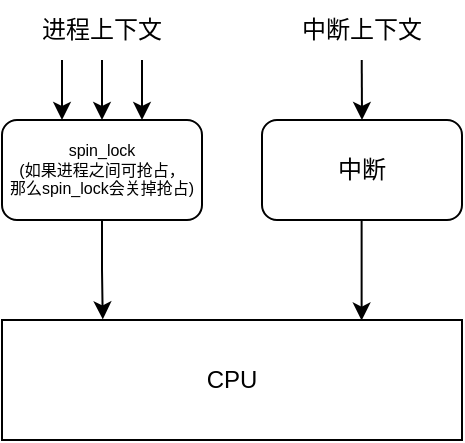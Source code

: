 <mxfile version="24.8.4">
  <diagram name="第 1 页" id="HuRX4ZUr7mlgv9a4Pmu_">
    <mxGraphModel dx="574" dy="318" grid="1" gridSize="10" guides="1" tooltips="1" connect="1" arrows="1" fold="1" page="1" pageScale="1" pageWidth="827" pageHeight="1169" math="0" shadow="0">
      <root>
        <mxCell id="0" />
        <mxCell id="1" parent="0" />
        <mxCell id="kbtzfBk0J4lA9IpavELv-2" value="CPU" style="rounded=0;whiteSpace=wrap;html=1;" vertex="1" parent="1">
          <mxGeometry x="310" y="550" width="230" height="60" as="geometry" />
        </mxCell>
        <mxCell id="kbtzfBk0J4lA9IpavELv-3" value="spin_lock&lt;div style=&quot;font-size: 8px;&quot;&gt;(如果进程之间可抢占，&lt;/div&gt;&lt;div style=&quot;font-size: 8px;&quot;&gt;那么spin_lock会关掉抢占)&lt;/div&gt;" style="rounded=1;whiteSpace=wrap;html=1;fontSize=8;" vertex="1" parent="1">
          <mxGeometry x="310" y="450" width="100" height="50" as="geometry" />
        </mxCell>
        <mxCell id="kbtzfBk0J4lA9IpavELv-4" value="" style="endArrow=classic;html=1;rounded=0;entryX=0.5;entryY=0;entryDx=0;entryDy=0;" edge="1" parent="1" target="kbtzfBk0J4lA9IpavELv-3">
          <mxGeometry width="50" height="50" relative="1" as="geometry">
            <mxPoint x="360" y="420" as="sourcePoint" />
            <mxPoint x="400" y="520" as="targetPoint" />
          </mxGeometry>
        </mxCell>
        <mxCell id="kbtzfBk0J4lA9IpavELv-8" style="edgeStyle=orthogonalEdgeStyle;rounded=0;orthogonalLoop=1;jettySize=auto;html=1;exitX=0.5;exitY=1;exitDx=0;exitDy=0;entryX=0.219;entryY=-0.005;entryDx=0;entryDy=0;entryPerimeter=0;" edge="1" parent="1" source="kbtzfBk0J4lA9IpavELv-3" target="kbtzfBk0J4lA9IpavELv-2">
          <mxGeometry relative="1" as="geometry" />
        </mxCell>
        <mxCell id="kbtzfBk0J4lA9IpavELv-9" value="中断" style="rounded=1;whiteSpace=wrap;html=1;" vertex="1" parent="1">
          <mxGeometry x="440" y="450" width="100" height="50" as="geometry" />
        </mxCell>
        <mxCell id="kbtzfBk0J4lA9IpavELv-11" style="edgeStyle=orthogonalEdgeStyle;rounded=0;orthogonalLoop=1;jettySize=auto;html=1;exitX=0.5;exitY=1;exitDx=0;exitDy=0;entryX=0.219;entryY=-0.005;entryDx=0;entryDy=0;entryPerimeter=0;" edge="1" parent="1">
          <mxGeometry relative="1" as="geometry">
            <mxPoint x="489.81" y="500.3" as="sourcePoint" />
            <mxPoint x="489.81" y="550.3" as="targetPoint" />
          </mxGeometry>
        </mxCell>
        <mxCell id="kbtzfBk0J4lA9IpavELv-12" value="" style="endArrow=classic;html=1;rounded=0;" edge="1" parent="1">
          <mxGeometry width="50" height="50" relative="1" as="geometry">
            <mxPoint x="489.86" y="420" as="sourcePoint" />
            <mxPoint x="490" y="450" as="targetPoint" />
          </mxGeometry>
        </mxCell>
        <mxCell id="kbtzfBk0J4lA9IpavELv-13" value="中断上下文" style="text;html=1;align=center;verticalAlign=middle;whiteSpace=wrap;rounded=0;" vertex="1" parent="1">
          <mxGeometry x="450" y="390" width="80" height="30" as="geometry" />
        </mxCell>
        <mxCell id="kbtzfBk0J4lA9IpavELv-14" value="进程上下文" style="text;html=1;align=center;verticalAlign=middle;whiteSpace=wrap;rounded=0;" vertex="1" parent="1">
          <mxGeometry x="320" y="390" width="80" height="30" as="geometry" />
        </mxCell>
        <mxCell id="kbtzfBk0J4lA9IpavELv-15" value="" style="endArrow=classic;html=1;rounded=0;" edge="1" parent="1">
          <mxGeometry width="50" height="50" relative="1" as="geometry">
            <mxPoint x="380" y="420" as="sourcePoint" />
            <mxPoint x="380" y="450" as="targetPoint" />
          </mxGeometry>
        </mxCell>
        <mxCell id="kbtzfBk0J4lA9IpavELv-16" value="" style="endArrow=classic;html=1;rounded=0;" edge="1" parent="1">
          <mxGeometry width="50" height="50" relative="1" as="geometry">
            <mxPoint x="340" y="420" as="sourcePoint" />
            <mxPoint x="340" y="450" as="targetPoint" />
          </mxGeometry>
        </mxCell>
      </root>
    </mxGraphModel>
  </diagram>
</mxfile>
